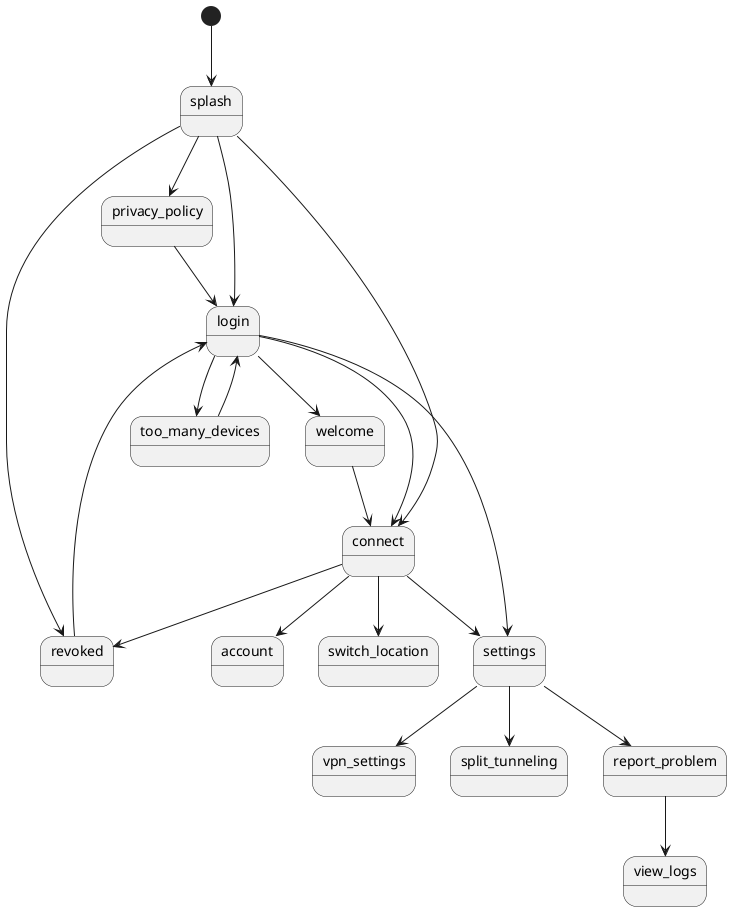 @startuml
[*] --> splash
splash --> privacy_policy
splash --> login
splash --> connect
splash --> revoked


revoked --> login
privacy_policy --> login

login --> welcome
login --> too_many_devices
login --> settings
login --> connect

too_many_devices --> login

welcome --> connect

connect --> revoked
connect --> settings
connect --> account
connect --> switch_location

settings --> vpn_settings
settings --> split_tunneling
settings --> report_problem

report_problem --> view_logs

@enduml
